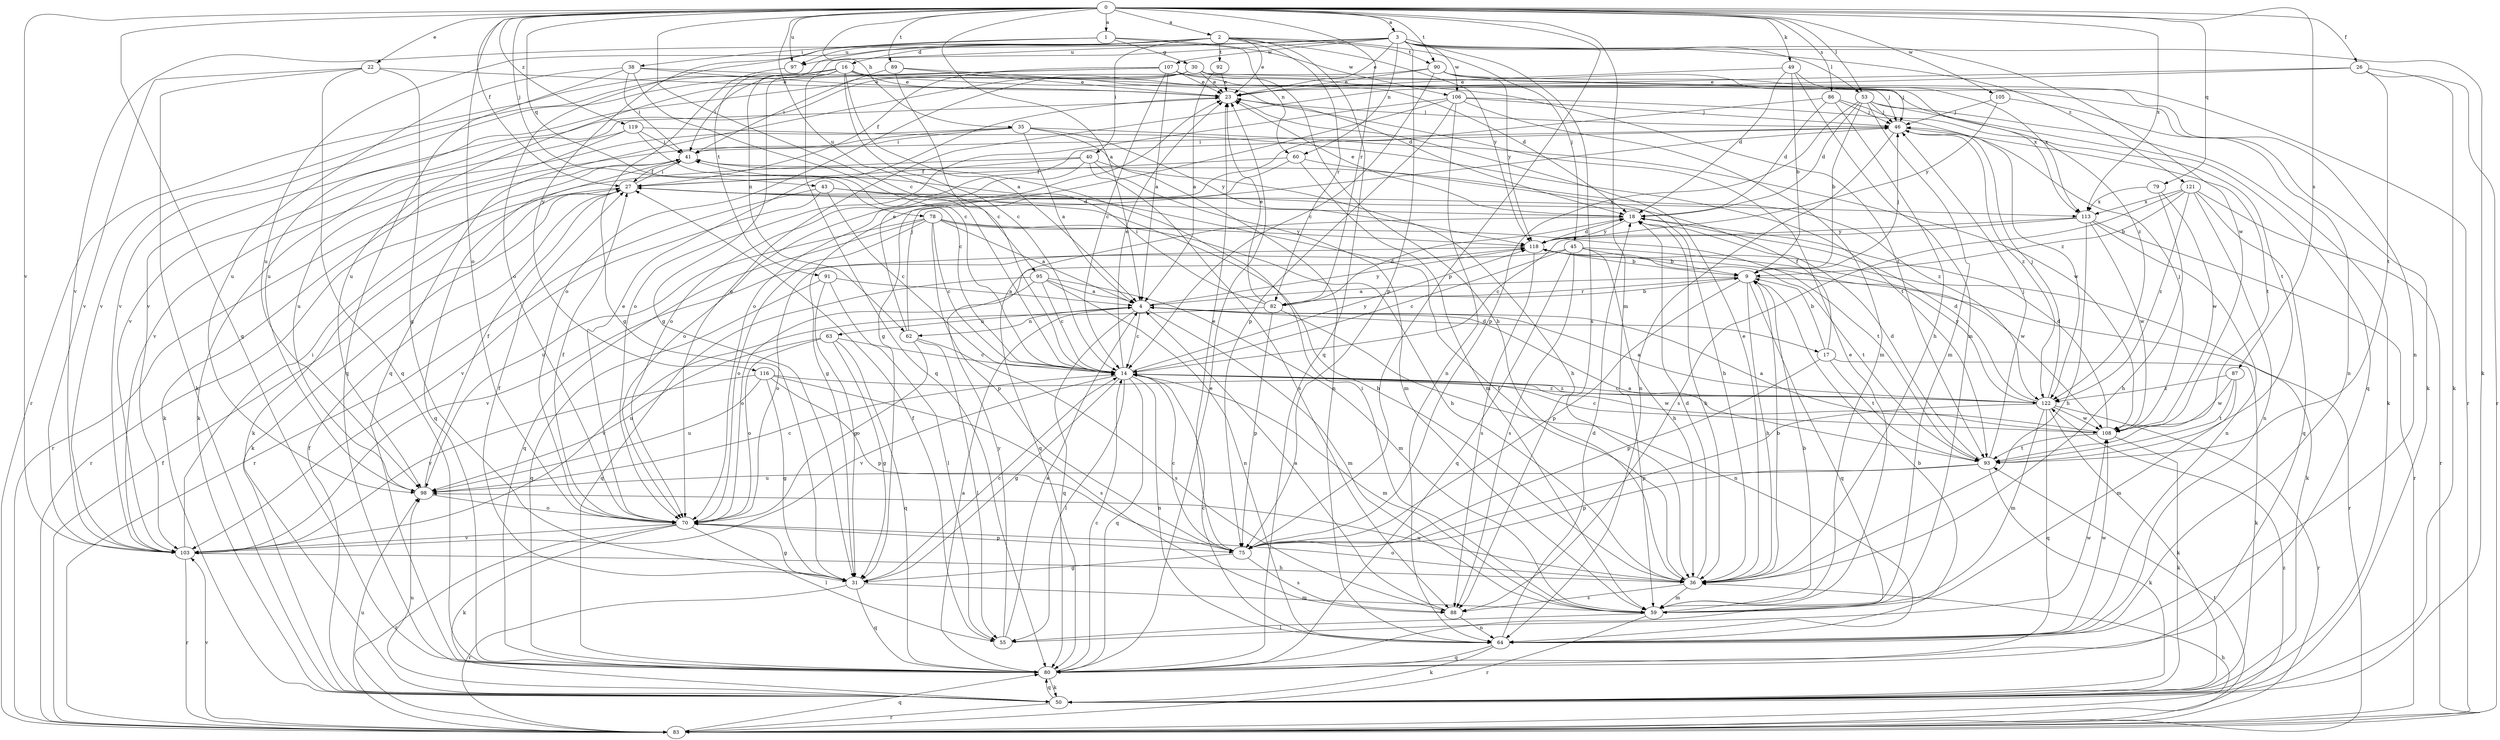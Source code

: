 strict digraph  {
0;
1;
2;
3;
4;
9;
14;
16;
17;
18;
22;
23;
26;
27;
30;
31;
35;
36;
38;
40;
41;
43;
45;
46;
49;
50;
53;
55;
59;
60;
62;
63;
64;
70;
75;
78;
79;
80;
82;
83;
86;
87;
88;
89;
90;
91;
92;
93;
95;
97;
98;
103;
105;
106;
107;
108;
113;
116;
118;
119;
121;
122;
0 -> 1  [label=a];
0 -> 2  [label=a];
0 -> 3  [label=a];
0 -> 4  [label=a];
0 -> 14  [label=c];
0 -> 22  [label=e];
0 -> 26  [label=f];
0 -> 27  [label=f];
0 -> 35  [label=h];
0 -> 43  [label=j];
0 -> 49  [label=k];
0 -> 53  [label=l];
0 -> 59  [label=m];
0 -> 70  [label=o];
0 -> 75  [label=p];
0 -> 78  [label=q];
0 -> 79  [label=q];
0 -> 80  [label=q];
0 -> 82  [label=r];
0 -> 86  [label=s];
0 -> 87  [label=s];
0 -> 89  [label=t];
0 -> 90  [label=t];
0 -> 95  [label=u];
0 -> 97  [label=u];
0 -> 103  [label=v];
0 -> 105  [label=w];
0 -> 113  [label=x];
0 -> 119  [label=z];
1 -> 30  [label=g];
1 -> 38  [label=i];
1 -> 60  [label=n];
1 -> 106  [label=w];
1 -> 116  [label=y];
2 -> 16  [label=d];
2 -> 23  [label=e];
2 -> 40  [label=i];
2 -> 45  [label=j];
2 -> 70  [label=o];
2 -> 80  [label=q];
2 -> 82  [label=r];
2 -> 90  [label=t];
2 -> 91  [label=t];
2 -> 92  [label=t];
2 -> 97  [label=u];
2 -> 118  [label=y];
3 -> 23  [label=e];
3 -> 50  [label=k];
3 -> 53  [label=l];
3 -> 60  [label=n];
3 -> 62  [label=n];
3 -> 75  [label=p];
3 -> 88  [label=s];
3 -> 97  [label=u];
3 -> 98  [label=u];
3 -> 103  [label=v];
3 -> 106  [label=w];
3 -> 107  [label=w];
3 -> 108  [label=w];
3 -> 121  [label=z];
4 -> 14  [label=c];
4 -> 17  [label=d];
4 -> 59  [label=m];
4 -> 62  [label=n];
4 -> 63  [label=n];
4 -> 80  [label=q];
4 -> 118  [label=y];
9 -> 4  [label=a];
9 -> 36  [label=h];
9 -> 46  [label=j];
9 -> 75  [label=p];
9 -> 80  [label=q];
9 -> 82  [label=r];
9 -> 83  [label=r];
14 -> 23  [label=e];
14 -> 31  [label=g];
14 -> 55  [label=l];
14 -> 59  [label=m];
14 -> 64  [label=n];
14 -> 80  [label=q];
14 -> 103  [label=v];
14 -> 108  [label=w];
14 -> 118  [label=y];
14 -> 122  [label=z];
16 -> 4  [label=a];
16 -> 14  [label=c];
16 -> 18  [label=d];
16 -> 23  [label=e];
16 -> 31  [label=g];
16 -> 41  [label=i];
16 -> 46  [label=j];
16 -> 80  [label=q];
16 -> 83  [label=r];
16 -> 103  [label=v];
17 -> 9  [label=b];
17 -> 27  [label=f];
17 -> 50  [label=k];
17 -> 75  [label=p];
17 -> 93  [label=t];
18 -> 23  [label=e];
18 -> 36  [label=h];
18 -> 80  [label=q];
18 -> 118  [label=y];
22 -> 23  [label=e];
22 -> 31  [label=g];
22 -> 50  [label=k];
22 -> 80  [label=q];
22 -> 103  [label=v];
23 -> 46  [label=j];
23 -> 103  [label=v];
26 -> 23  [label=e];
26 -> 50  [label=k];
26 -> 70  [label=o];
26 -> 83  [label=r];
26 -> 93  [label=t];
27 -> 18  [label=d];
27 -> 41  [label=i];
27 -> 50  [label=k];
27 -> 83  [label=r];
30 -> 23  [label=e];
30 -> 36  [label=h];
30 -> 46  [label=j];
30 -> 70  [label=o];
30 -> 80  [label=q];
30 -> 98  [label=u];
30 -> 113  [label=x];
31 -> 14  [label=c];
31 -> 27  [label=f];
31 -> 59  [label=m];
31 -> 80  [label=q];
31 -> 83  [label=r];
35 -> 4  [label=a];
35 -> 41  [label=i];
35 -> 50  [label=k];
35 -> 64  [label=n];
35 -> 103  [label=v];
35 -> 108  [label=w];
35 -> 118  [label=y];
36 -> 9  [label=b];
36 -> 18  [label=d];
36 -> 23  [label=e];
36 -> 27  [label=f];
36 -> 59  [label=m];
36 -> 70  [label=o];
36 -> 88  [label=s];
36 -> 98  [label=u];
38 -> 14  [label=c];
38 -> 23  [label=e];
38 -> 41  [label=i];
38 -> 80  [label=q];
38 -> 93  [label=t];
38 -> 98  [label=u];
40 -> 27  [label=f];
40 -> 36  [label=h];
40 -> 50  [label=k];
40 -> 59  [label=m];
40 -> 70  [label=o];
40 -> 88  [label=s];
41 -> 27  [label=f];
41 -> 80  [label=q];
41 -> 83  [label=r];
41 -> 122  [label=z];
43 -> 14  [label=c];
43 -> 36  [label=h];
43 -> 83  [label=r];
43 -> 103  [label=v];
43 -> 113  [label=x];
45 -> 9  [label=b];
45 -> 14  [label=c];
45 -> 36  [label=h];
45 -> 70  [label=o];
45 -> 80  [label=q];
45 -> 88  [label=s];
45 -> 108  [label=w];
46 -> 41  [label=i];
46 -> 64  [label=n];
46 -> 70  [label=o];
46 -> 93  [label=t];
46 -> 122  [label=z];
49 -> 9  [label=b];
49 -> 18  [label=d];
49 -> 23  [label=e];
49 -> 59  [label=m];
49 -> 83  [label=r];
50 -> 27  [label=f];
50 -> 80  [label=q];
50 -> 83  [label=r];
50 -> 98  [label=u];
53 -> 9  [label=b];
53 -> 18  [label=d];
53 -> 46  [label=j];
53 -> 50  [label=k];
53 -> 59  [label=m];
53 -> 75  [label=p];
53 -> 80  [label=q];
55 -> 4  [label=a];
55 -> 27  [label=f];
55 -> 108  [label=w];
55 -> 118  [label=y];
59 -> 9  [label=b];
59 -> 23  [label=e];
59 -> 41  [label=i];
59 -> 55  [label=l];
59 -> 83  [label=r];
60 -> 27  [label=f];
60 -> 31  [label=g];
60 -> 36  [label=h];
60 -> 59  [label=m];
62 -> 23  [label=e];
62 -> 46  [label=j];
62 -> 55  [label=l];
62 -> 70  [label=o];
62 -> 88  [label=s];
63 -> 14  [label=c];
63 -> 31  [label=g];
63 -> 70  [label=o];
63 -> 80  [label=q];
63 -> 98  [label=u];
64 -> 9  [label=b];
64 -> 14  [label=c];
64 -> 18  [label=d];
64 -> 50  [label=k];
64 -> 80  [label=q];
64 -> 108  [label=w];
70 -> 23  [label=e];
70 -> 27  [label=f];
70 -> 31  [label=g];
70 -> 50  [label=k];
70 -> 55  [label=l];
70 -> 75  [label=p];
70 -> 83  [label=r];
70 -> 103  [label=v];
75 -> 14  [label=c];
75 -> 23  [label=e];
75 -> 31  [label=g];
75 -> 88  [label=s];
78 -> 4  [label=a];
78 -> 14  [label=c];
78 -> 36  [label=h];
78 -> 70  [label=o];
78 -> 75  [label=p];
78 -> 80  [label=q];
78 -> 93  [label=t];
78 -> 98  [label=u];
78 -> 118  [label=y];
79 -> 36  [label=h];
79 -> 108  [label=w];
79 -> 113  [label=x];
80 -> 4  [label=a];
80 -> 14  [label=c];
80 -> 23  [label=e];
80 -> 50  [label=k];
82 -> 9  [label=b];
82 -> 18  [label=d];
82 -> 23  [label=e];
82 -> 41  [label=i];
82 -> 64  [label=n];
82 -> 75  [label=p];
82 -> 103  [label=v];
83 -> 27  [label=f];
83 -> 36  [label=h];
83 -> 80  [label=q];
83 -> 93  [label=t];
83 -> 98  [label=u];
83 -> 103  [label=v];
83 -> 122  [label=z];
86 -> 18  [label=d];
86 -> 36  [label=h];
86 -> 46  [label=j];
86 -> 70  [label=o];
86 -> 93  [label=t];
87 -> 59  [label=m];
87 -> 93  [label=t];
87 -> 108  [label=w];
87 -> 122  [label=z];
88 -> 4  [label=a];
88 -> 64  [label=n];
89 -> 14  [label=c];
89 -> 18  [label=d];
89 -> 23  [label=e];
89 -> 41  [label=i];
90 -> 14  [label=c];
90 -> 23  [label=e];
90 -> 64  [label=n];
90 -> 103  [label=v];
90 -> 113  [label=x];
90 -> 118  [label=y];
91 -> 4  [label=a];
91 -> 31  [label=g];
91 -> 55  [label=l];
91 -> 80  [label=q];
92 -> 4  [label=a];
92 -> 23  [label=e];
93 -> 4  [label=a];
93 -> 18  [label=d];
93 -> 46  [label=j];
93 -> 50  [label=k];
93 -> 75  [label=p];
93 -> 98  [label=u];
95 -> 4  [label=a];
95 -> 14  [label=c];
95 -> 59  [label=m];
95 -> 64  [label=n];
95 -> 70  [label=o];
95 -> 80  [label=q];
97 -> 31  [label=g];
98 -> 14  [label=c];
98 -> 27  [label=f];
98 -> 70  [label=o];
103 -> 36  [label=h];
103 -> 41  [label=i];
103 -> 83  [label=r];
105 -> 46  [label=j];
105 -> 64  [label=n];
105 -> 118  [label=y];
106 -> 31  [label=g];
106 -> 46  [label=j];
106 -> 59  [label=m];
106 -> 64  [label=n];
106 -> 70  [label=o];
106 -> 75  [label=p];
106 -> 122  [label=z];
107 -> 4  [label=a];
107 -> 14  [label=c];
107 -> 23  [label=e];
107 -> 27  [label=f];
107 -> 50  [label=k];
107 -> 98  [label=u];
107 -> 103  [label=v];
107 -> 122  [label=z];
108 -> 4  [label=a];
108 -> 14  [label=c];
108 -> 18  [label=d];
108 -> 46  [label=j];
108 -> 50  [label=k];
108 -> 93  [label=t];
113 -> 14  [label=c];
113 -> 36  [label=h];
113 -> 64  [label=n];
113 -> 83  [label=r];
113 -> 108  [label=w];
113 -> 118  [label=y];
116 -> 31  [label=g];
116 -> 75  [label=p];
116 -> 88  [label=s];
116 -> 98  [label=u];
116 -> 103  [label=v];
116 -> 122  [label=z];
118 -> 9  [label=b];
118 -> 18  [label=d];
118 -> 50  [label=k];
118 -> 88  [label=s];
118 -> 93  [label=t];
118 -> 103  [label=v];
119 -> 14  [label=c];
119 -> 41  [label=i];
119 -> 50  [label=k];
119 -> 93  [label=t];
119 -> 98  [label=u];
121 -> 9  [label=b];
121 -> 64  [label=n];
121 -> 80  [label=q];
121 -> 83  [label=r];
121 -> 88  [label=s];
121 -> 113  [label=x];
121 -> 122  [label=z];
122 -> 4  [label=a];
122 -> 14  [label=c];
122 -> 18  [label=d];
122 -> 46  [label=j];
122 -> 50  [label=k];
122 -> 59  [label=m];
122 -> 75  [label=p];
122 -> 80  [label=q];
122 -> 83  [label=r];
122 -> 108  [label=w];
122 -> 118  [label=y];
}
